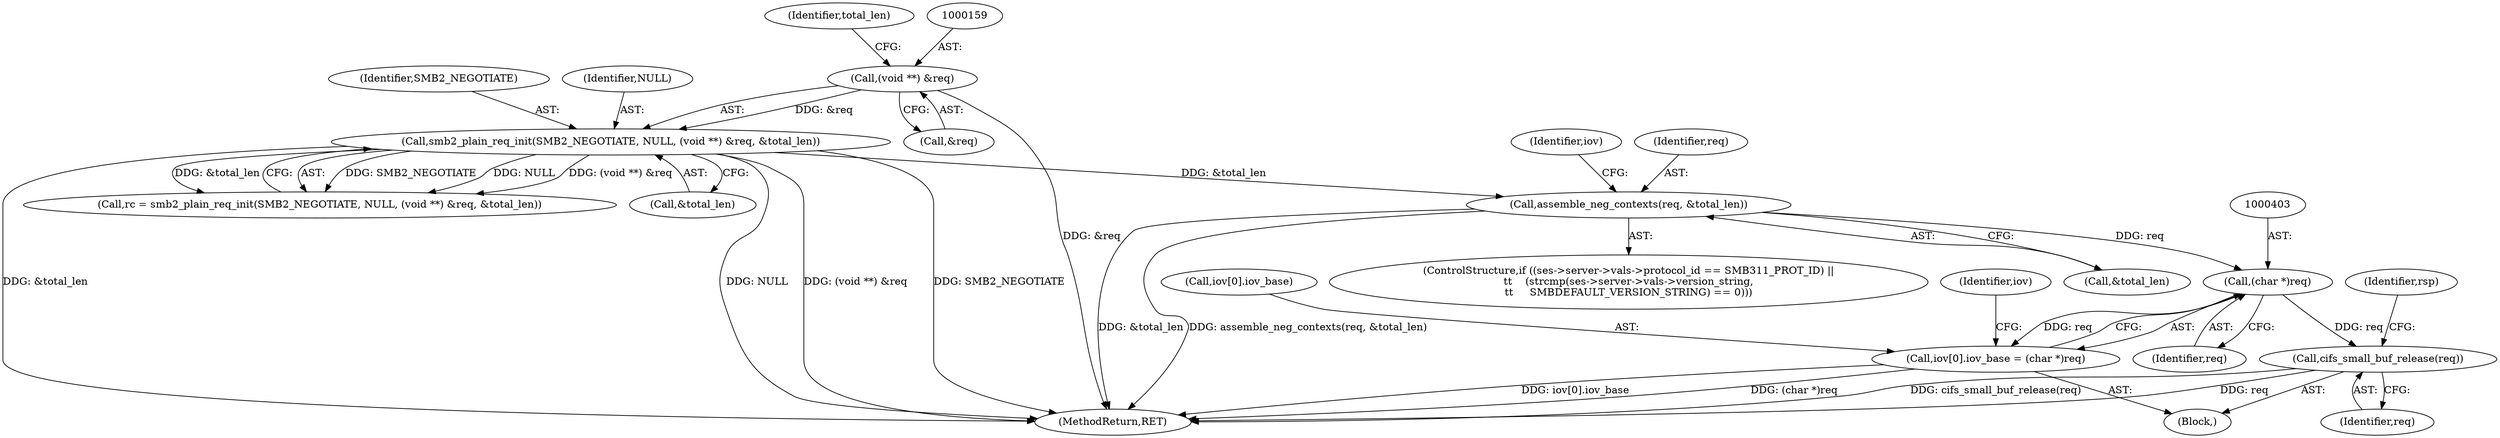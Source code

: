 digraph "0_linux_b57a55e2200ede754e4dc9cce4ba9402544b9365@pointer" {
"1000392" [label="(Call,assemble_neg_contexts(req, &total_len))"];
"1000155" [label="(Call,smb2_plain_req_init(SMB2_NEGOTIATE, NULL, (void **) &req, &total_len))"];
"1000158" [label="(Call,(void **) &req)"];
"1000402" [label="(Call,(char *)req)"];
"1000396" [label="(Call,iov[0].iov_base = (char *)req)"];
"1000440" [label="(Call,cifs_small_buf_release(req))"];
"1000831" [label="(MethodReturn,RET)"];
"1000155" [label="(Call,smb2_plain_req_init(SMB2_NEGOTIATE, NULL, (void **) &req, &total_len))"];
"1000440" [label="(Call,cifs_small_buf_release(req))"];
"1000153" [label="(Call,rc = smb2_plain_req_init(SMB2_NEGOTIATE, NULL, (void **) &req, &total_len))"];
"1000156" [label="(Identifier,SMB2_NEGOTIATE)"];
"1000443" [label="(Identifier,rsp)"];
"1000163" [label="(Identifier,total_len)"];
"1000162" [label="(Call,&total_len)"];
"1000160" [label="(Call,&req)"];
"1000404" [label="(Identifier,req)"];
"1000370" [label="(ControlStructure,if ((ses->server->vals->protocol_id == SMB311_PROT_ID) ||\n\t\t    (strcmp(ses->server->vals->version_string,\n\t\t     SMBDEFAULT_VERSION_STRING) == 0)))"];
"1000397" [label="(Call,iov[0].iov_base)"];
"1000408" [label="(Identifier,iov)"];
"1000399" [label="(Identifier,iov)"];
"1000392" [label="(Call,assemble_neg_contexts(req, &total_len))"];
"1000402" [label="(Call,(char *)req)"];
"1000158" [label="(Call,(void **) &req)"];
"1000114" [label="(Block,)"];
"1000394" [label="(Call,&total_len)"];
"1000157" [label="(Identifier,NULL)"];
"1000441" [label="(Identifier,req)"];
"1000396" [label="(Call,iov[0].iov_base = (char *)req)"];
"1000393" [label="(Identifier,req)"];
"1000392" -> "1000370"  [label="AST: "];
"1000392" -> "1000394"  [label="CFG: "];
"1000393" -> "1000392"  [label="AST: "];
"1000394" -> "1000392"  [label="AST: "];
"1000399" -> "1000392"  [label="CFG: "];
"1000392" -> "1000831"  [label="DDG: &total_len"];
"1000392" -> "1000831"  [label="DDG: assemble_neg_contexts(req, &total_len)"];
"1000155" -> "1000392"  [label="DDG: &total_len"];
"1000392" -> "1000402"  [label="DDG: req"];
"1000155" -> "1000153"  [label="AST: "];
"1000155" -> "1000162"  [label="CFG: "];
"1000156" -> "1000155"  [label="AST: "];
"1000157" -> "1000155"  [label="AST: "];
"1000158" -> "1000155"  [label="AST: "];
"1000162" -> "1000155"  [label="AST: "];
"1000153" -> "1000155"  [label="CFG: "];
"1000155" -> "1000831"  [label="DDG: NULL"];
"1000155" -> "1000831"  [label="DDG: (void **) &req"];
"1000155" -> "1000831"  [label="DDG: SMB2_NEGOTIATE"];
"1000155" -> "1000831"  [label="DDG: &total_len"];
"1000155" -> "1000153"  [label="DDG: SMB2_NEGOTIATE"];
"1000155" -> "1000153"  [label="DDG: NULL"];
"1000155" -> "1000153"  [label="DDG: (void **) &req"];
"1000155" -> "1000153"  [label="DDG: &total_len"];
"1000158" -> "1000155"  [label="DDG: &req"];
"1000158" -> "1000160"  [label="CFG: "];
"1000159" -> "1000158"  [label="AST: "];
"1000160" -> "1000158"  [label="AST: "];
"1000163" -> "1000158"  [label="CFG: "];
"1000158" -> "1000831"  [label="DDG: &req"];
"1000402" -> "1000396"  [label="AST: "];
"1000402" -> "1000404"  [label="CFG: "];
"1000403" -> "1000402"  [label="AST: "];
"1000404" -> "1000402"  [label="AST: "];
"1000396" -> "1000402"  [label="CFG: "];
"1000402" -> "1000396"  [label="DDG: req"];
"1000402" -> "1000440"  [label="DDG: req"];
"1000396" -> "1000114"  [label="AST: "];
"1000397" -> "1000396"  [label="AST: "];
"1000408" -> "1000396"  [label="CFG: "];
"1000396" -> "1000831"  [label="DDG: iov[0].iov_base"];
"1000396" -> "1000831"  [label="DDG: (char *)req"];
"1000440" -> "1000114"  [label="AST: "];
"1000440" -> "1000441"  [label="CFG: "];
"1000441" -> "1000440"  [label="AST: "];
"1000443" -> "1000440"  [label="CFG: "];
"1000440" -> "1000831"  [label="DDG: cifs_small_buf_release(req)"];
"1000440" -> "1000831"  [label="DDG: req"];
}
